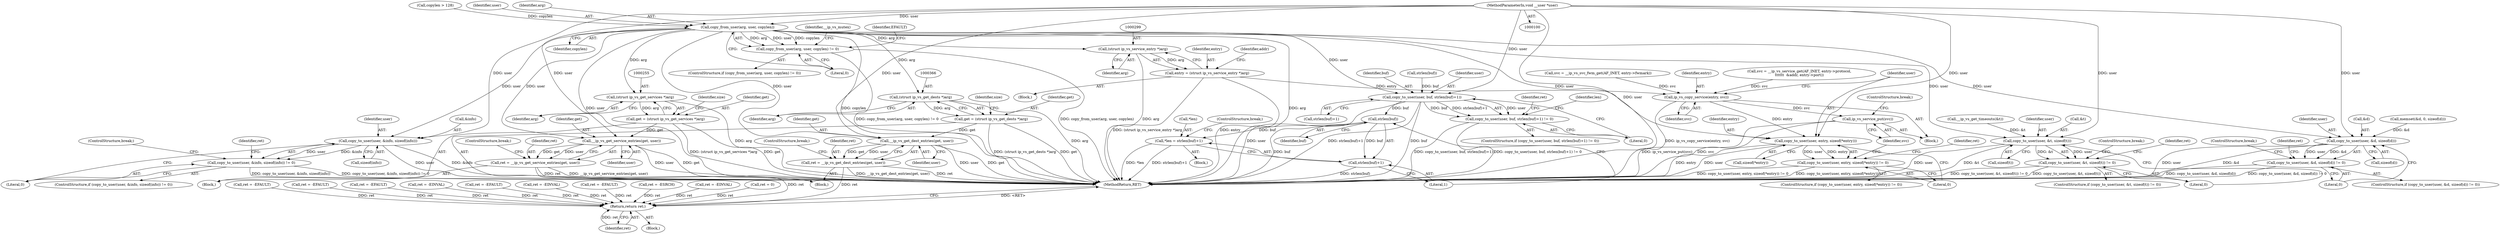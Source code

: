 digraph "0_linux_04bcef2a83f40c6db24222b27a52892cba39dffb@pointer" {
"1000103" [label="(MethodParameterIn,void __user *user)"];
"1000165" [label="(Call,copy_from_user(arg, user, copylen))"];
"1000164" [label="(Call,copy_from_user(arg, user, copylen) != 0)"];
"1000194" [label="(Call,copy_to_user(user, buf, strlen(buf)+1))"];
"1000193" [label="(Call,copy_to_user(user, buf, strlen(buf)+1) != 0)"];
"1000212" [label="(Call,strlen(buf))"];
"1000208" [label="(Call,*len = strlen(buf)+1)"];
"1000211" [label="(Call,strlen(buf)+1)"];
"1000236" [label="(Call,copy_to_user(user, &info, sizeof(info)))"];
"1000235" [label="(Call,copy_to_user(user, &info, sizeof(info)) != 0)"];
"1000254" [label="(Call,(struct ip_vs_get_services *)arg)"];
"1000252" [label="(Call,get = (struct ip_vs_get_services *)arg)"];
"1000287" [label="(Call,__ip_vs_get_service_entries(get, user))"];
"1000285" [label="(Call,ret = __ip_vs_get_service_entries(get, user))"];
"1000518" [label="(Return,return ret;)"];
"1000298" [label="(Call,(struct ip_vs_service_entry *)arg)"];
"1000296" [label="(Call,entry = (struct ip_vs_service_entry *)arg)"];
"1000335" [label="(Call,ip_vs_copy_service(entry, svc))"];
"1000340" [label="(Call,copy_to_user(user, entry, sizeof(*entry)))"];
"1000339" [label="(Call,copy_to_user(user, entry, sizeof(*entry)) != 0)"];
"1000351" [label="(Call,ip_vs_service_put(svc))"];
"1000365" [label="(Call,(struct ip_vs_get_dests *)arg)"];
"1000363" [label="(Call,get = (struct ip_vs_get_dests *)arg)"];
"1000398" [label="(Call,__ip_vs_get_dest_entries(get, user))"];
"1000396" [label="(Call,ret = __ip_vs_get_dest_entries(get, user))"];
"1000410" [label="(Call,copy_to_user(user, &t, sizeof(t)))"];
"1000409" [label="(Call,copy_to_user(user, &t, sizeof(t)) != 0)"];
"1000497" [label="(Call,copy_to_user(user, &d, sizeof(d)))"];
"1000496" [label="(Call,copy_to_user(user, &d, sizeof(d)) != 0)"];
"1000405" [label="(Call,__ip_vs_get_timeouts(&t))"];
"1000396" [label="(Call,ret = __ip_vs_get_dest_entries(get, user))"];
"1000209" [label="(Call,*len)"];
"1000286" [label="(Identifier,ret)"];
"1000336" [label="(Identifier,entry)"];
"1000235" [label="(Call,copy_to_user(user, &info, sizeof(info)) != 0)"];
"1000401" [label="(ControlStructure,break;)"];
"1000234" [label="(ControlStructure,if (copy_to_user(user, &info, sizeof(info)) != 0))"];
"1000296" [label="(Call,entry = (struct ip_vs_service_entry *)arg)"];
"1000499" [label="(Call,&d)"];
"1000358" [label="(ControlStructure,break;)"];
"1000213" [label="(Identifier,buf)"];
"1000243" [label="(Call,ret = -EFAULT)"];
"1000237" [label="(Identifier,user)"];
"1000196" [label="(Identifier,buf)"];
"1000211" [label="(Call,strlen(buf)+1)"];
"1000367" [label="(Identifier,arg)"];
"1000197" [label="(Call,strlen(buf)+1)"];
"1000193" [label="(Call,copy_to_user(user, buf, strlen(buf)+1) != 0)"];
"1000411" [label="(Identifier,user)"];
"1000519" [label="(Identifier,ret)"];
"1000236" [label="(Call,copy_to_user(user, &info, sizeof(info)))"];
"1000346" [label="(Literal,0)"];
"1000414" [label="(Call,sizeof(t))"];
"1000360" [label="(Block,)"];
"1000408" [label="(ControlStructure,if (copy_to_user(user, &t, sizeof(t)) != 0))"];
"1000247" [label="(ControlStructure,break;)"];
"1000208" [label="(Call,*len = strlen(buf)+1)"];
"1000244" [label="(Identifier,ret)"];
"1000421" [label="(ControlStructure,break;)"];
"1000409" [label="(Call,copy_to_user(user, &t, sizeof(t)) != 0)"];
"1000298" [label="(Call,(struct ip_vs_service_entry *)arg)"];
"1000169" [label="(Literal,0)"];
"1000398" [label="(Call,__ip_vs_get_dest_entries(get, user))"];
"1000288" [label="(Identifier,get)"];
"1000297" [label="(Identifier,entry)"];
"1000334" [label="(Block,)"];
"1000397" [label="(Identifier,ret)"];
"1000198" [label="(Call,strlen(buf))"];
"1000167" [label="(Identifier,user)"];
"1000203" [label="(Call,ret = -EFAULT)"];
"1000285" [label="(Call,ret = __ip_vs_get_service_entries(get, user))"];
"1000105" [label="(Block,)"];
"1000425" [label="(Call,memset(&d, 0, sizeof(d)))"];
"1000343" [label="(Call,sizeof(*entry))"];
"1000501" [label="(Call,sizeof(d))"];
"1000337" [label="(Identifier,svc)"];
"1000347" [label="(Call,ret = -EFAULT)"];
"1000339" [label="(Call,copy_to_user(user, entry, sizeof(*entry)) != 0)"];
"1000520" [label="(MethodReturn,RET)"];
"1000253" [label="(Identifier,get)"];
"1000498" [label="(Identifier,user)"];
"1000212" [label="(Call,strlen(buf))"];
"1000184" [label="(Block,)"];
"1000335" [label="(Call,ip_vs_copy_service(entry, svc))"];
"1000399" [label="(Identifier,get)"];
"1000163" [label="(ControlStructure,if (copy_from_user(arg, user, copylen) != 0))"];
"1000510" [label="(Call,ret = -EINVAL)"];
"1000215" [label="(ControlStructure,break;)"];
"1000242" [label="(Literal,0)"];
"1000496" [label="(Call,copy_to_user(user, &d, sizeof(d)) != 0)"];
"1000340" [label="(Call,copy_to_user(user, entry, sizeof(*entry)))"];
"1000103" [label="(MethodParameterIn,void __user *user)"];
"1000504" [label="(Call,ret = -EFAULT)"];
"1000364" [label="(Identifier,get)"];
"1000365" [label="(Call,(struct ip_vs_get_dests *)arg)"];
"1000214" [label="(Literal,1)"];
"1000287" [label="(Call,__ip_vs_get_service_entries(get, user))"];
"1000256" [label="(Identifier,arg)"];
"1000303" [label="(Identifier,addr)"];
"1000195" [label="(Identifier,user)"];
"1000351" [label="(Call,ip_vs_service_put(svc))"];
"1000320" [label="(Call,svc = __ip_vs_service_get(AF_INET, entry->protocol,\n\t\t\t\t\t\t  &addr, entry->port))"];
"1000254" [label="(Call,(struct ip_vs_get_services *)arg)"];
"1000249" [label="(Block,)"];
"1000505" [label="(Identifier,ret)"];
"1000240" [label="(Call,sizeof(info))"];
"1000165" [label="(Call,copy_from_user(arg, user, copylen))"];
"1000312" [label="(Call,svc = __ip_vs_svc_fwm_get(AF_INET, entry->fwmark))"];
"1000166" [label="(Identifier,arg)"];
"1000172" [label="(Identifier,EFAULT)"];
"1000280" [label="(Call,ret = -EINVAL)"];
"1000412" [label="(Call,&t)"];
"1000418" [label="(Identifier,ret)"];
"1000417" [label="(Call,ret = -EFAULT)"];
"1000300" [label="(Identifier,arg)"];
"1000508" [label="(ControlStructure,break;)"];
"1000363" [label="(Call,get = (struct ip_vs_get_dests *)arg)"];
"1000518" [label="(Return,return ret;)"];
"1000194" [label="(Call,copy_to_user(user, buf, strlen(buf)+1))"];
"1000400" [label="(Identifier,user)"];
"1000289" [label="(Identifier,user)"];
"1000354" [label="(Call,ret = -ESRCH)"];
"1000204" [label="(Identifier,ret)"];
"1000290" [label="(ControlStructure,break;)"];
"1000192" [label="(ControlStructure,if (copy_to_user(user, buf, strlen(buf)+1) != 0))"];
"1000201" [label="(Literal,0)"];
"1000176" [label="(Identifier,__ip_vs_mutex)"];
"1000338" [label="(ControlStructure,if (copy_to_user(user, entry, sizeof(*entry)) != 0))"];
"1000210" [label="(Identifier,len)"];
"1000410" [label="(Call,copy_to_user(user, &t, sizeof(t)))"];
"1000238" [label="(Call,&info)"];
"1000341" [label="(Identifier,user)"];
"1000252" [label="(Call,get = (struct ip_vs_get_services *)arg)"];
"1000391" [label="(Call,ret = -EINVAL)"];
"1000352" [label="(Identifier,svc)"];
"1000497" [label="(Call,copy_to_user(user, &d, sizeof(d)))"];
"1000157" [label="(Call,copylen > 128)"];
"1000348" [label="(Identifier,ret)"];
"1000503" [label="(Literal,0)"];
"1000342" [label="(Identifier,entry)"];
"1000416" [label="(Literal,0)"];
"1000292" [label="(Block,)"];
"1000168" [label="(Identifier,copylen)"];
"1000164" [label="(Call,copy_from_user(arg, user, copylen) != 0)"];
"1000369" [label="(Identifier,size)"];
"1000258" [label="(Identifier,size)"];
"1000495" [label="(ControlStructure,if (copy_to_user(user, &d, sizeof(d)) != 0))"];
"1000108" [label="(Call,ret = 0)"];
"1000103" -> "1000100"  [label="AST: "];
"1000103" -> "1000520"  [label="DDG: user"];
"1000103" -> "1000165"  [label="DDG: user"];
"1000103" -> "1000194"  [label="DDG: user"];
"1000103" -> "1000236"  [label="DDG: user"];
"1000103" -> "1000287"  [label="DDG: user"];
"1000103" -> "1000340"  [label="DDG: user"];
"1000103" -> "1000398"  [label="DDG: user"];
"1000103" -> "1000410"  [label="DDG: user"];
"1000103" -> "1000497"  [label="DDG: user"];
"1000165" -> "1000164"  [label="AST: "];
"1000165" -> "1000168"  [label="CFG: "];
"1000166" -> "1000165"  [label="AST: "];
"1000167" -> "1000165"  [label="AST: "];
"1000168" -> "1000165"  [label="AST: "];
"1000169" -> "1000165"  [label="CFG: "];
"1000165" -> "1000520"  [label="DDG: copylen"];
"1000165" -> "1000520"  [label="DDG: arg"];
"1000165" -> "1000520"  [label="DDG: user"];
"1000165" -> "1000164"  [label="DDG: arg"];
"1000165" -> "1000164"  [label="DDG: user"];
"1000165" -> "1000164"  [label="DDG: copylen"];
"1000157" -> "1000165"  [label="DDG: copylen"];
"1000165" -> "1000194"  [label="DDG: user"];
"1000165" -> "1000236"  [label="DDG: user"];
"1000165" -> "1000254"  [label="DDG: arg"];
"1000165" -> "1000287"  [label="DDG: user"];
"1000165" -> "1000298"  [label="DDG: arg"];
"1000165" -> "1000340"  [label="DDG: user"];
"1000165" -> "1000365"  [label="DDG: arg"];
"1000165" -> "1000398"  [label="DDG: user"];
"1000165" -> "1000410"  [label="DDG: user"];
"1000165" -> "1000497"  [label="DDG: user"];
"1000164" -> "1000163"  [label="AST: "];
"1000164" -> "1000169"  [label="CFG: "];
"1000169" -> "1000164"  [label="AST: "];
"1000172" -> "1000164"  [label="CFG: "];
"1000176" -> "1000164"  [label="CFG: "];
"1000164" -> "1000520"  [label="DDG: copy_from_user(arg, user, copylen) != 0"];
"1000164" -> "1000520"  [label="DDG: copy_from_user(arg, user, copylen)"];
"1000194" -> "1000193"  [label="AST: "];
"1000194" -> "1000197"  [label="CFG: "];
"1000195" -> "1000194"  [label="AST: "];
"1000196" -> "1000194"  [label="AST: "];
"1000197" -> "1000194"  [label="AST: "];
"1000201" -> "1000194"  [label="CFG: "];
"1000194" -> "1000520"  [label="DDG: user"];
"1000194" -> "1000520"  [label="DDG: strlen(buf)+1"];
"1000194" -> "1000520"  [label="DDG: buf"];
"1000194" -> "1000193"  [label="DDG: user"];
"1000194" -> "1000193"  [label="DDG: buf"];
"1000194" -> "1000193"  [label="DDG: strlen(buf)+1"];
"1000198" -> "1000194"  [label="DDG: buf"];
"1000194" -> "1000212"  [label="DDG: buf"];
"1000193" -> "1000192"  [label="AST: "];
"1000193" -> "1000201"  [label="CFG: "];
"1000201" -> "1000193"  [label="AST: "];
"1000204" -> "1000193"  [label="CFG: "];
"1000210" -> "1000193"  [label="CFG: "];
"1000193" -> "1000520"  [label="DDG: copy_to_user(user, buf, strlen(buf)+1)"];
"1000193" -> "1000520"  [label="DDG: copy_to_user(user, buf, strlen(buf)+1) != 0"];
"1000212" -> "1000211"  [label="AST: "];
"1000212" -> "1000213"  [label="CFG: "];
"1000213" -> "1000212"  [label="AST: "];
"1000214" -> "1000212"  [label="CFG: "];
"1000212" -> "1000520"  [label="DDG: buf"];
"1000212" -> "1000208"  [label="DDG: buf"];
"1000212" -> "1000211"  [label="DDG: buf"];
"1000208" -> "1000184"  [label="AST: "];
"1000208" -> "1000211"  [label="CFG: "];
"1000209" -> "1000208"  [label="AST: "];
"1000211" -> "1000208"  [label="AST: "];
"1000215" -> "1000208"  [label="CFG: "];
"1000208" -> "1000520"  [label="DDG: *len"];
"1000208" -> "1000520"  [label="DDG: strlen(buf)+1"];
"1000211" -> "1000214"  [label="CFG: "];
"1000214" -> "1000211"  [label="AST: "];
"1000211" -> "1000520"  [label="DDG: strlen(buf)"];
"1000236" -> "1000235"  [label="AST: "];
"1000236" -> "1000240"  [label="CFG: "];
"1000237" -> "1000236"  [label="AST: "];
"1000238" -> "1000236"  [label="AST: "];
"1000240" -> "1000236"  [label="AST: "];
"1000242" -> "1000236"  [label="CFG: "];
"1000236" -> "1000520"  [label="DDG: user"];
"1000236" -> "1000520"  [label="DDG: &info"];
"1000236" -> "1000235"  [label="DDG: user"];
"1000236" -> "1000235"  [label="DDG: &info"];
"1000235" -> "1000234"  [label="AST: "];
"1000235" -> "1000242"  [label="CFG: "];
"1000242" -> "1000235"  [label="AST: "];
"1000244" -> "1000235"  [label="CFG: "];
"1000247" -> "1000235"  [label="CFG: "];
"1000235" -> "1000520"  [label="DDG: copy_to_user(user, &info, sizeof(info))"];
"1000235" -> "1000520"  [label="DDG: copy_to_user(user, &info, sizeof(info)) != 0"];
"1000254" -> "1000252"  [label="AST: "];
"1000254" -> "1000256"  [label="CFG: "];
"1000255" -> "1000254"  [label="AST: "];
"1000256" -> "1000254"  [label="AST: "];
"1000252" -> "1000254"  [label="CFG: "];
"1000254" -> "1000520"  [label="DDG: arg"];
"1000254" -> "1000252"  [label="DDG: arg"];
"1000252" -> "1000249"  [label="AST: "];
"1000253" -> "1000252"  [label="AST: "];
"1000258" -> "1000252"  [label="CFG: "];
"1000252" -> "1000520"  [label="DDG: get"];
"1000252" -> "1000520"  [label="DDG: (struct ip_vs_get_services *)arg"];
"1000252" -> "1000287"  [label="DDG: get"];
"1000287" -> "1000285"  [label="AST: "];
"1000287" -> "1000289"  [label="CFG: "];
"1000288" -> "1000287"  [label="AST: "];
"1000289" -> "1000287"  [label="AST: "];
"1000285" -> "1000287"  [label="CFG: "];
"1000287" -> "1000520"  [label="DDG: user"];
"1000287" -> "1000520"  [label="DDG: get"];
"1000287" -> "1000285"  [label="DDG: get"];
"1000287" -> "1000285"  [label="DDG: user"];
"1000285" -> "1000249"  [label="AST: "];
"1000286" -> "1000285"  [label="AST: "];
"1000290" -> "1000285"  [label="CFG: "];
"1000285" -> "1000520"  [label="DDG: ret"];
"1000285" -> "1000520"  [label="DDG: __ip_vs_get_service_entries(get, user)"];
"1000285" -> "1000518"  [label="DDG: ret"];
"1000518" -> "1000105"  [label="AST: "];
"1000518" -> "1000519"  [label="CFG: "];
"1000519" -> "1000518"  [label="AST: "];
"1000520" -> "1000518"  [label="CFG: "];
"1000518" -> "1000520"  [label="DDG: <RET>"];
"1000519" -> "1000518"  [label="DDG: ret"];
"1000396" -> "1000518"  [label="DDG: ret"];
"1000391" -> "1000518"  [label="DDG: ret"];
"1000510" -> "1000518"  [label="DDG: ret"];
"1000347" -> "1000518"  [label="DDG: ret"];
"1000417" -> "1000518"  [label="DDG: ret"];
"1000504" -> "1000518"  [label="DDG: ret"];
"1000280" -> "1000518"  [label="DDG: ret"];
"1000243" -> "1000518"  [label="DDG: ret"];
"1000354" -> "1000518"  [label="DDG: ret"];
"1000108" -> "1000518"  [label="DDG: ret"];
"1000203" -> "1000518"  [label="DDG: ret"];
"1000298" -> "1000296"  [label="AST: "];
"1000298" -> "1000300"  [label="CFG: "];
"1000299" -> "1000298"  [label="AST: "];
"1000300" -> "1000298"  [label="AST: "];
"1000296" -> "1000298"  [label="CFG: "];
"1000298" -> "1000520"  [label="DDG: arg"];
"1000298" -> "1000296"  [label="DDG: arg"];
"1000296" -> "1000292"  [label="AST: "];
"1000297" -> "1000296"  [label="AST: "];
"1000303" -> "1000296"  [label="CFG: "];
"1000296" -> "1000520"  [label="DDG: (struct ip_vs_service_entry *)arg"];
"1000296" -> "1000520"  [label="DDG: entry"];
"1000296" -> "1000335"  [label="DDG: entry"];
"1000335" -> "1000334"  [label="AST: "];
"1000335" -> "1000337"  [label="CFG: "];
"1000336" -> "1000335"  [label="AST: "];
"1000337" -> "1000335"  [label="AST: "];
"1000341" -> "1000335"  [label="CFG: "];
"1000335" -> "1000520"  [label="DDG: ip_vs_copy_service(entry, svc)"];
"1000312" -> "1000335"  [label="DDG: svc"];
"1000320" -> "1000335"  [label="DDG: svc"];
"1000335" -> "1000340"  [label="DDG: entry"];
"1000335" -> "1000351"  [label="DDG: svc"];
"1000340" -> "1000339"  [label="AST: "];
"1000340" -> "1000343"  [label="CFG: "];
"1000341" -> "1000340"  [label="AST: "];
"1000342" -> "1000340"  [label="AST: "];
"1000343" -> "1000340"  [label="AST: "];
"1000346" -> "1000340"  [label="CFG: "];
"1000340" -> "1000520"  [label="DDG: entry"];
"1000340" -> "1000520"  [label="DDG: user"];
"1000340" -> "1000339"  [label="DDG: user"];
"1000340" -> "1000339"  [label="DDG: entry"];
"1000339" -> "1000338"  [label="AST: "];
"1000339" -> "1000346"  [label="CFG: "];
"1000346" -> "1000339"  [label="AST: "];
"1000348" -> "1000339"  [label="CFG: "];
"1000352" -> "1000339"  [label="CFG: "];
"1000339" -> "1000520"  [label="DDG: copy_to_user(user, entry, sizeof(*entry)) != 0"];
"1000339" -> "1000520"  [label="DDG: copy_to_user(user, entry, sizeof(*entry))"];
"1000351" -> "1000334"  [label="AST: "];
"1000351" -> "1000352"  [label="CFG: "];
"1000352" -> "1000351"  [label="AST: "];
"1000358" -> "1000351"  [label="CFG: "];
"1000351" -> "1000520"  [label="DDG: ip_vs_service_put(svc)"];
"1000351" -> "1000520"  [label="DDG: svc"];
"1000365" -> "1000363"  [label="AST: "];
"1000365" -> "1000367"  [label="CFG: "];
"1000366" -> "1000365"  [label="AST: "];
"1000367" -> "1000365"  [label="AST: "];
"1000363" -> "1000365"  [label="CFG: "];
"1000365" -> "1000520"  [label="DDG: arg"];
"1000365" -> "1000363"  [label="DDG: arg"];
"1000363" -> "1000360"  [label="AST: "];
"1000364" -> "1000363"  [label="AST: "];
"1000369" -> "1000363"  [label="CFG: "];
"1000363" -> "1000520"  [label="DDG: (struct ip_vs_get_dests *)arg"];
"1000363" -> "1000520"  [label="DDG: get"];
"1000363" -> "1000398"  [label="DDG: get"];
"1000398" -> "1000396"  [label="AST: "];
"1000398" -> "1000400"  [label="CFG: "];
"1000399" -> "1000398"  [label="AST: "];
"1000400" -> "1000398"  [label="AST: "];
"1000396" -> "1000398"  [label="CFG: "];
"1000398" -> "1000520"  [label="DDG: user"];
"1000398" -> "1000520"  [label="DDG: get"];
"1000398" -> "1000396"  [label="DDG: get"];
"1000398" -> "1000396"  [label="DDG: user"];
"1000396" -> "1000360"  [label="AST: "];
"1000397" -> "1000396"  [label="AST: "];
"1000401" -> "1000396"  [label="CFG: "];
"1000396" -> "1000520"  [label="DDG: ret"];
"1000396" -> "1000520"  [label="DDG: __ip_vs_get_dest_entries(get, user)"];
"1000410" -> "1000409"  [label="AST: "];
"1000410" -> "1000414"  [label="CFG: "];
"1000411" -> "1000410"  [label="AST: "];
"1000412" -> "1000410"  [label="AST: "];
"1000414" -> "1000410"  [label="AST: "];
"1000416" -> "1000410"  [label="CFG: "];
"1000410" -> "1000520"  [label="DDG: user"];
"1000410" -> "1000520"  [label="DDG: &t"];
"1000410" -> "1000409"  [label="DDG: user"];
"1000410" -> "1000409"  [label="DDG: &t"];
"1000405" -> "1000410"  [label="DDG: &t"];
"1000409" -> "1000408"  [label="AST: "];
"1000409" -> "1000416"  [label="CFG: "];
"1000416" -> "1000409"  [label="AST: "];
"1000418" -> "1000409"  [label="CFG: "];
"1000421" -> "1000409"  [label="CFG: "];
"1000409" -> "1000520"  [label="DDG: copy_to_user(user, &t, sizeof(t)) != 0"];
"1000409" -> "1000520"  [label="DDG: copy_to_user(user, &t, sizeof(t))"];
"1000497" -> "1000496"  [label="AST: "];
"1000497" -> "1000501"  [label="CFG: "];
"1000498" -> "1000497"  [label="AST: "];
"1000499" -> "1000497"  [label="AST: "];
"1000501" -> "1000497"  [label="AST: "];
"1000503" -> "1000497"  [label="CFG: "];
"1000497" -> "1000520"  [label="DDG: user"];
"1000497" -> "1000520"  [label="DDG: &d"];
"1000497" -> "1000496"  [label="DDG: user"];
"1000497" -> "1000496"  [label="DDG: &d"];
"1000425" -> "1000497"  [label="DDG: &d"];
"1000496" -> "1000495"  [label="AST: "];
"1000496" -> "1000503"  [label="CFG: "];
"1000503" -> "1000496"  [label="AST: "];
"1000505" -> "1000496"  [label="CFG: "];
"1000508" -> "1000496"  [label="CFG: "];
"1000496" -> "1000520"  [label="DDG: copy_to_user(user, &d, sizeof(d)) != 0"];
"1000496" -> "1000520"  [label="DDG: copy_to_user(user, &d, sizeof(d))"];
}

